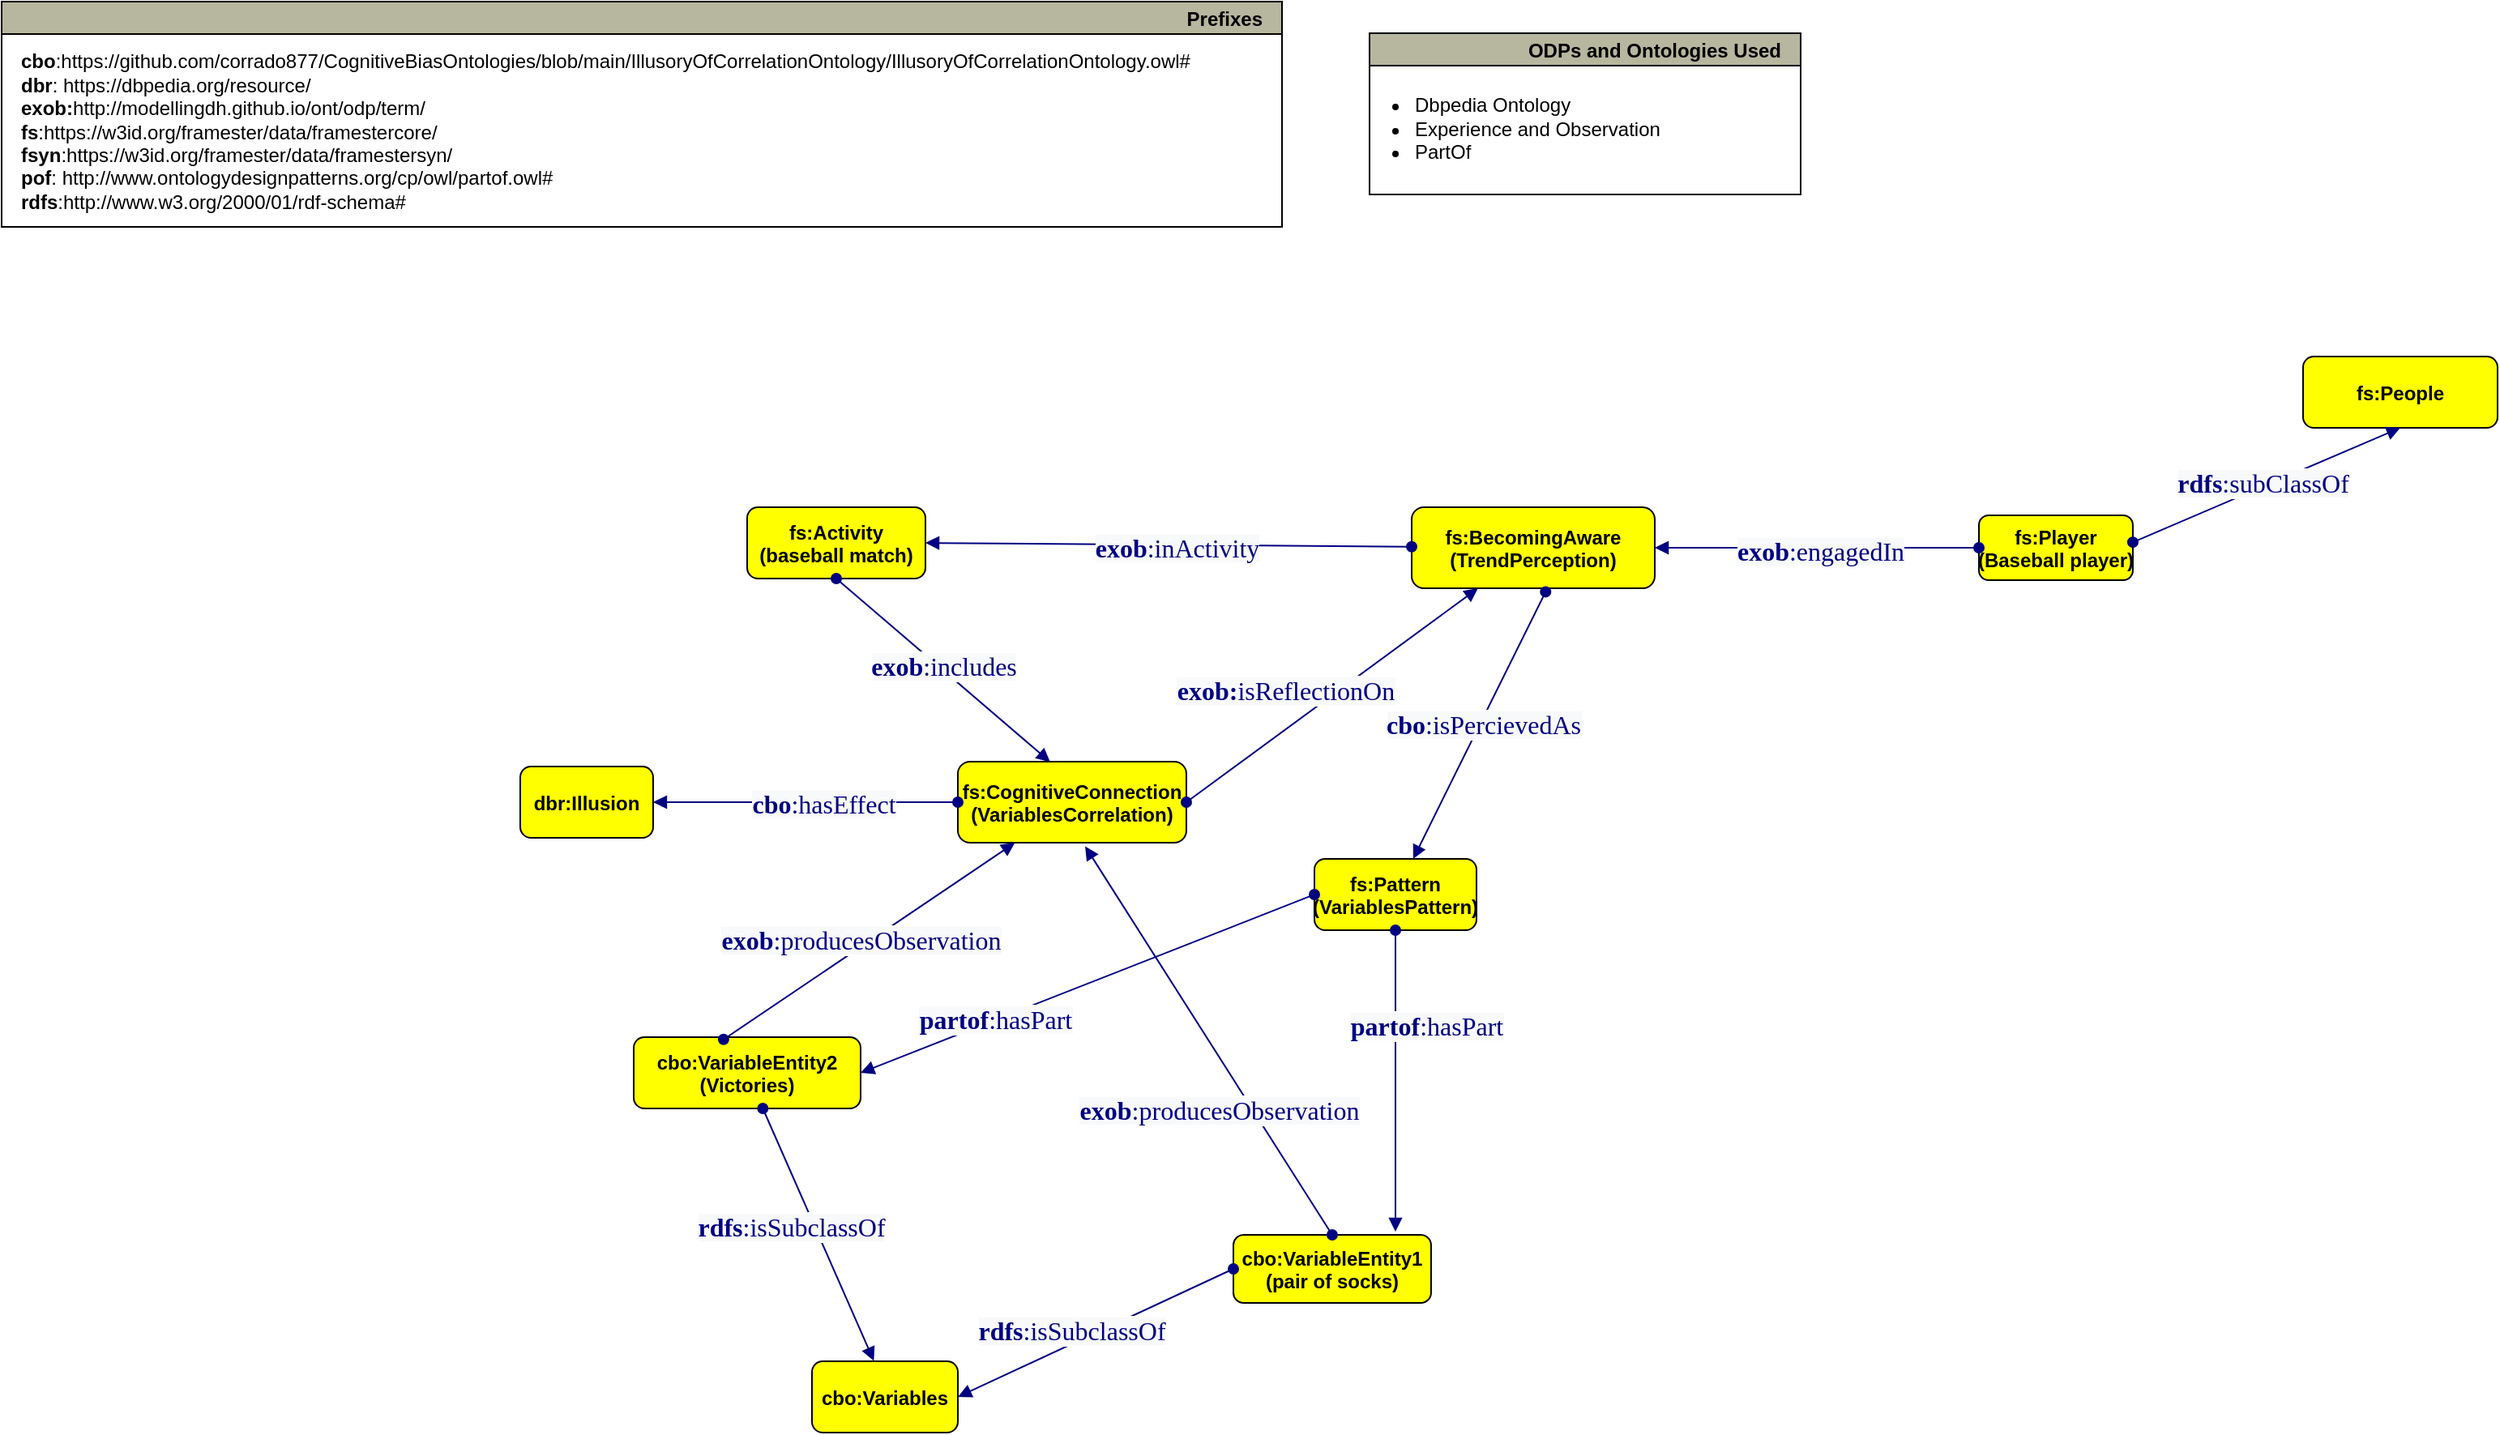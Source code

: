 <mxfile version="24.0.2" type="device">
  <diagram id="TT8WWTOxTNUSlIMXdxdx" name="Page-1">
    <mxGraphModel dx="1877" dy="1738" grid="1" gridSize="10" guides="1" tooltips="1" connect="1" arrows="1" fold="1" page="1" pageScale="1" pageWidth="827" pageHeight="1169" math="0" shadow="0">
      <root>
        <mxCell id="0" />
        <mxCell id="1" parent="0" />
        <mxCell id="SKrHwn_6_twiPewyShYr-1" value="fs:Player&#xa;(Baseball player)" style="graphMlID=n4;shape=rect;rounded=1;arcsize=30;fillColor=#ffff00;strokeColor=#000000;strokeWidth=1.0;fontStyle=1" parent="1" vertex="1">
          <mxGeometry x="630" y="128" width="94.97" height="40" as="geometry" />
        </mxCell>
        <mxCell id="68QGnL6lObhzxrOEoNof-1" value="" style="graphMlID=e0;rounded=0;endArrow=block;strokeColor=#000080;strokeWidth=1.0;startArrow=oval;startFill=1;endFill=1;exitX=0;exitY=0.5;exitDx=0;exitDy=0;entryX=1;entryY=0.5;entryDx=0;entryDy=0;" parent="1" source="SKrHwn_6_twiPewyShYr-1" target="RSyCqdyMON4DzPg3mdLE-1" edge="1">
          <mxGeometry relative="1" as="geometry">
            <mxPoint x="500" y="100" as="sourcePoint" />
            <mxPoint x="430" y="160" as="targetPoint" />
          </mxGeometry>
        </mxCell>
        <mxCell id="68QGnL6lObhzxrOEoNof-2" value="&lt;span style=&quot;color: rgb(0 , 0 , 128) ; font-family: &amp;quot;dialog&amp;quot; ; font-size: 16px ; background-color: rgb(248 , 249 , 250)&quot;&gt;&lt;b&gt;exob&lt;/b&gt;:engagedIn&lt;/span&gt;" style="text;html=1;align=center;verticalAlign=middle;resizable=0;points=[];labelBackgroundColor=#ffffff;" parent="68QGnL6lObhzxrOEoNof-1" vertex="1" connectable="0">
          <mxGeometry x="-0.017" y="2" relative="1" as="geometry">
            <mxPoint as="offset" />
          </mxGeometry>
        </mxCell>
        <mxCell id="RSyCqdyMON4DzPg3mdLE-1" value="fs:BecomingAware&#xa;(TrendPerception)" style="graphMlID=n4;shape=rect;rounded=1;arcsize=30;fillColor=#ffff00;strokeColor=#000000;strokeWidth=1.0;fontStyle=1" parent="1" vertex="1">
          <mxGeometry x="280" y="123" width="150" height="50" as="geometry" />
        </mxCell>
        <mxCell id="4798ugVQR6CEGWnT5jVD-1" value="" style="graphMlID=e0;rounded=0;endArrow=block;strokeColor=#000080;strokeWidth=1.0;startArrow=oval;startFill=1;endFill=1;entryX=1;entryY=0.5;entryDx=0;entryDy=0;" parent="1" source="RSyCqdyMON4DzPg3mdLE-1" target="cGCSp1flGnfeDs-r0S0j-1" edge="1">
          <mxGeometry relative="1" as="geometry">
            <mxPoint x="90" y="120" as="sourcePoint" />
            <mxPoint x="-10" y="148" as="targetPoint" />
          </mxGeometry>
        </mxCell>
        <mxCell id="4798ugVQR6CEGWnT5jVD-2" value="&lt;span style=&quot;color: rgb(0 , 0 , 128) ; font-family: &amp;quot;dialog&amp;quot; ; font-size: 16px ; background-color: rgb(248 , 249 , 250)&quot;&gt;&lt;b&gt;exob&lt;/b&gt;:inActivity&lt;/span&gt;" style="text;html=1;align=center;verticalAlign=middle;resizable=0;points=[];labelBackgroundColor=#ffffff;rotation=0;" parent="4798ugVQR6CEGWnT5jVD-1" vertex="1" connectable="0">
          <mxGeometry x="-0.017" y="2" relative="1" as="geometry">
            <mxPoint x="2" as="offset" />
          </mxGeometry>
        </mxCell>
        <mxCell id="cGCSp1flGnfeDs-r0S0j-1" value="fs:Activity&#xa;(baseball match)" style="graphMlID=n4;shape=rect;rounded=1;arcsize=30;fillColor=#ffff00;strokeColor=#000000;strokeWidth=1.0;fontStyle=1" parent="1" vertex="1">
          <mxGeometry x="-130" y="123" width="110" height="44" as="geometry" />
        </mxCell>
        <mxCell id="0dysBMGijNRupvYEnad4-1" value="fs:Pattern&#xa;(VariablesPattern)" style="graphMlID=n4;shape=rect;rounded=1;arcsize=30;fillColor=#ffff00;strokeColor=#000000;strokeWidth=1.0;fontStyle=1" parent="1" vertex="1">
          <mxGeometry x="220" y="340" width="100" height="44" as="geometry" />
        </mxCell>
        <mxCell id="0dysBMGijNRupvYEnad4-3" value="" style="graphMlID=e0;rounded=0;endArrow=block;strokeColor=#000080;strokeWidth=1.0;startArrow=oval;startFill=1;endFill=1;exitX=0.551;exitY=1.044;exitDx=0;exitDy=0;exitPerimeter=0;" parent="1" source="RSyCqdyMON4DzPg3mdLE-1" target="0dysBMGijNRupvYEnad4-1" edge="1">
          <mxGeometry relative="1" as="geometry">
            <mxPoint x="-50" y="300.082" as="sourcePoint" />
            <mxPoint x="101" y="300" as="targetPoint" />
          </mxGeometry>
        </mxCell>
        <mxCell id="0dysBMGijNRupvYEnad4-4" value="&lt;span style=&quot;color: rgb(0 , 0 , 128) ; font-family: &amp;quot;dialog&amp;quot; ; font-size: 16px ; background-color: rgb(248 , 249 , 250)&quot;&gt;&lt;b&gt;cbo&lt;/b&gt;:isPercievedAs&lt;/span&gt;" style="text;html=1;align=center;verticalAlign=middle;resizable=0;points=[];labelBackgroundColor=#ffffff;" parent="0dysBMGijNRupvYEnad4-3" vertex="1" connectable="0">
          <mxGeometry x="-0.017" y="2" relative="1" as="geometry">
            <mxPoint as="offset" />
          </mxGeometry>
        </mxCell>
        <mxCell id="Nfzc0pXYAsq9ZPCf8oNW-1" value="cbo:VariableEntity2&#xa;(Victories)" style="graphMlID=n4;shape=rect;rounded=1;arcsize=30;fillColor=#ffff00;strokeColor=#000000;strokeWidth=1.0;fontStyle=1" parent="1" vertex="1">
          <mxGeometry x="-200" y="450" width="140" height="44" as="geometry" />
        </mxCell>
        <mxCell id="PaXvCF6I9jZfVOhks1jT-1" value="cbo:VariableEntity1&#xa;(pair of socks)" style="graphMlID=n4;shape=rect;rounded=1;arcsize=30;fillColor=#ffff00;strokeColor=#000000;strokeWidth=1.0;fontStyle=1" parent="1" vertex="1">
          <mxGeometry x="170" y="572" width="121.97" height="42" as="geometry" />
        </mxCell>
        <mxCell id="5BQml85dscBmbz3Mg7MK-1" value="cbo:Variables" style="graphMlID=n4;shape=rect;rounded=1;arcsize=30;fillColor=#ffff00;strokeColor=#000000;strokeWidth=1.0;fontStyle=1" parent="1" vertex="1">
          <mxGeometry x="-90" y="650" width="90" height="44" as="geometry" />
        </mxCell>
        <mxCell id="r5BaJk7cRrCO1Sx6e4Hi-1" value="fs:CognitiveConnection&#xa;(VariablesCorrelation)" style="graphMlID=n4;shape=rect;rounded=1;arcsize=30;fillColor=#ffff00;strokeColor=#000000;strokeWidth=1.0;fontStyle=1" parent="1" vertex="1">
          <mxGeometry x="-1.776e-15" y="280" width="140.99" height="50" as="geometry" />
        </mxCell>
        <mxCell id="5zVd2lZ5E0JLYklkrZC7-1" value="dbr:Illusion" style="graphMlID=n4;shape=rect;rounded=1;arcsize=30;fillColor=#ffff00;strokeColor=#000000;strokeWidth=1.0;fontStyle=1" parent="1" vertex="1">
          <mxGeometry x="-270" y="283" width="81.968" height="44" as="geometry" />
        </mxCell>
        <mxCell id="fdhvtoYpFGsnpXYKr_OA-1" value="" style="graphMlID=e0;rounded=0;endArrow=block;strokeColor=#000080;strokeWidth=1.0;startArrow=oval;startFill=1;endFill=1;exitX=1;exitY=0.5;exitDx=0;exitDy=0;" parent="1" source="r5BaJk7cRrCO1Sx6e4Hi-1" target="RSyCqdyMON4DzPg3mdLE-1" edge="1">
          <mxGeometry relative="1" as="geometry">
            <mxPoint x="10" y="420" as="sourcePoint" />
            <mxPoint x="213" y="247" as="targetPoint" />
          </mxGeometry>
        </mxCell>
        <mxCell id="fdhvtoYpFGsnpXYKr_OA-2" value="&lt;span style=&quot;color: rgb(0 , 0 , 128) ; font-family: &amp;quot;dialog&amp;quot; ; font-size: 16px ; background-color: rgb(248 , 249 , 250)&quot;&gt;&lt;b&gt;exob:&lt;/b&gt;isReflectionOn&lt;/span&gt;" style="text;html=1;align=center;verticalAlign=middle;resizable=0;points=[];labelBackgroundColor=#ffffff;" parent="fdhvtoYpFGsnpXYKr_OA-1" vertex="1" connectable="0">
          <mxGeometry x="-0.017" y="2" relative="1" as="geometry">
            <mxPoint x="-26" y="-3" as="offset" />
          </mxGeometry>
        </mxCell>
        <mxCell id="IVDwkpUoPfl4zHWqHd1Y-1" value="" style="graphMlID=e0;rounded=0;endArrow=block;strokeColor=#000080;strokeWidth=1.0;startArrow=oval;startFill=1;endFill=1;exitX=0;exitY=0.5;exitDx=0;exitDy=0;entryX=1;entryY=0.5;entryDx=0;entryDy=0;" parent="1" source="r5BaJk7cRrCO1Sx6e4Hi-1" target="5zVd2lZ5E0JLYklkrZC7-1" edge="1">
          <mxGeometry relative="1" as="geometry">
            <mxPoint x="-40" y="370" as="sourcePoint" />
            <mxPoint x="107" y="391" as="targetPoint" />
          </mxGeometry>
        </mxCell>
        <mxCell id="IVDwkpUoPfl4zHWqHd1Y-2" value="&lt;span style=&quot;color: rgb(0 , 0 , 128) ; font-family: &amp;quot;dialog&amp;quot; ; font-size: 16px ; background-color: rgb(248 , 249 , 250)&quot;&gt;&lt;b&gt;cbo&lt;/b&gt;:hasEffect&lt;/span&gt;" style="text;html=1;align=center;verticalAlign=middle;resizable=0;points=[];labelBackgroundColor=#ffffff;" parent="IVDwkpUoPfl4zHWqHd1Y-1" vertex="1" connectable="0">
          <mxGeometry x="-0.017" y="2" relative="1" as="geometry">
            <mxPoint x="9" y="-1" as="offset" />
          </mxGeometry>
        </mxCell>
        <mxCell id="nUIWDEqcpl7onQj3Z09r-1" value="" style="graphMlID=e0;rounded=0;endArrow=block;strokeColor=#000080;strokeWidth=1.0;startArrow=oval;startFill=1;endFill=1;exitX=0.5;exitY=1;exitDx=0;exitDy=0;entryX=0.404;entryY=0.004;entryDx=0;entryDy=0;entryPerimeter=0;" parent="1" source="cGCSp1flGnfeDs-r0S0j-1" target="r5BaJk7cRrCO1Sx6e4Hi-1" edge="1">
          <mxGeometry relative="1" as="geometry">
            <mxPoint x="-240" y="180" as="sourcePoint" />
            <mxPoint x="57" y="394" as="targetPoint" />
          </mxGeometry>
        </mxCell>
        <mxCell id="nUIWDEqcpl7onQj3Z09r-2" value="&lt;font face=&quot;dialog&quot; color=&quot;#000080&quot;&gt;&lt;span style=&quot;font-size: 16px; background-color: rgb(248, 249, 250);&quot;&gt;&lt;b&gt;exob&lt;/b&gt;:includes&lt;/span&gt;&lt;/font&gt;" style="text;html=1;align=center;verticalAlign=middle;resizable=0;points=[];labelBackgroundColor=#ffffff;" parent="nUIWDEqcpl7onQj3Z09r-1" vertex="1" connectable="0">
          <mxGeometry x="-0.017" y="2" relative="1" as="geometry">
            <mxPoint as="offset" />
          </mxGeometry>
        </mxCell>
        <mxCell id="N8_dEedzuJTawHIxHsca-1" value="" style="graphMlID=e0;rounded=0;endArrow=block;strokeColor=#000080;strokeWidth=1.0;startArrow=oval;startFill=1;endFill=1;exitX=0;exitY=0.5;exitDx=0;exitDy=0;entryX=1;entryY=0.5;entryDx=0;entryDy=0;" parent="1" source="0dysBMGijNRupvYEnad4-1" target="Nfzc0pXYAsq9ZPCf8oNW-1" edge="1">
          <mxGeometry relative="1" as="geometry">
            <mxPoint x="87" y="638" as="sourcePoint" />
            <mxPoint x="-120" y="430" as="targetPoint" />
          </mxGeometry>
        </mxCell>
        <mxCell id="N8_dEedzuJTawHIxHsca-2" value="&lt;span style=&quot;color: rgb(0 , 0 , 128) ; font-family: &amp;quot;dialog&amp;quot; ; font-size: 16px ; background-color: rgb(248 , 249 , 250)&quot;&gt;&lt;b&gt;partof&lt;/b&gt;:hasPart&lt;/span&gt;" style="text;html=1;align=center;verticalAlign=middle;resizable=0;points=[];labelBackgroundColor=#ffffff;" parent="N8_dEedzuJTawHIxHsca-1" vertex="1" connectable="0">
          <mxGeometry x="-0.017" y="2" relative="1" as="geometry">
            <mxPoint x="-60" y="21" as="offset" />
          </mxGeometry>
        </mxCell>
        <mxCell id="N8_dEedzuJTawHIxHsca-3" value="" style="graphMlID=e0;rounded=0;endArrow=block;strokeColor=#000080;strokeWidth=1.0;startArrow=oval;startFill=1;endFill=1;exitX=0.5;exitY=1;exitDx=0;exitDy=0;" parent="1" source="0dysBMGijNRupvYEnad4-1" edge="1">
          <mxGeometry relative="1" as="geometry">
            <mxPoint x="550" y="738" as="sourcePoint" />
            <mxPoint x="270" y="570" as="targetPoint" />
          </mxGeometry>
        </mxCell>
        <mxCell id="N8_dEedzuJTawHIxHsca-4" value="&lt;span style=&quot;color: rgb(0 , 0 , 128) ; font-family: &amp;quot;dialog&amp;quot; ; font-size: 16px ; background-color: rgb(248 , 249 , 250)&quot;&gt;&lt;b&gt;partof&lt;/b&gt;:hasPart&lt;/span&gt;" style="text;html=1;align=center;verticalAlign=middle;resizable=0;points=[];labelBackgroundColor=#ffffff;" parent="N8_dEedzuJTawHIxHsca-3" vertex="1" connectable="0">
          <mxGeometry x="-0.017" y="2" relative="1" as="geometry">
            <mxPoint x="17" y="-33" as="offset" />
          </mxGeometry>
        </mxCell>
        <mxCell id="xXYNyH8PM82zc2_0ryIh-1" value="" style="graphMlID=e0;rounded=0;endArrow=block;strokeColor=#000080;strokeWidth=1.0;startArrow=oval;startFill=1;endFill=1;entryX=0.557;entryY=1.044;entryDx=0;entryDy=0;exitX=0.5;exitY=0;exitDx=0;exitDy=0;entryPerimeter=0;" parent="1" source="PaXvCF6I9jZfVOhks1jT-1" target="r5BaJk7cRrCO1Sx6e4Hi-1" edge="1">
          <mxGeometry relative="1" as="geometry">
            <mxPoint x="380" y="590" as="sourcePoint" />
            <mxPoint x="250" y="452" as="targetPoint" />
          </mxGeometry>
        </mxCell>
        <mxCell id="xXYNyH8PM82zc2_0ryIh-2" value="&lt;span style=&quot;color: rgb(0 , 0 , 128) ; font-family: &amp;quot;dialog&amp;quot; ; font-size: 16px ; background-color: rgb(248 , 249 , 250)&quot;&gt;&lt;b&gt;exob&lt;/b&gt;:producesObservation&lt;/span&gt;" style="text;html=1;align=center;verticalAlign=middle;resizable=0;points=[];labelBackgroundColor=#ffffff;" parent="xXYNyH8PM82zc2_0ryIh-1" vertex="1" connectable="0">
          <mxGeometry x="-0.017" y="2" relative="1" as="geometry">
            <mxPoint x="6" y="39" as="offset" />
          </mxGeometry>
        </mxCell>
        <mxCell id="xXYNyH8PM82zc2_0ryIh-3" value="" style="graphMlID=e0;rounded=0;endArrow=block;strokeColor=#000080;strokeWidth=1.0;startArrow=oval;startFill=1;endFill=1;entryX=0.25;entryY=1;entryDx=0;entryDy=0;exitX=0.396;exitY=0.032;exitDx=0;exitDy=0;exitPerimeter=0;" parent="1" source="Nfzc0pXYAsq9ZPCf8oNW-1" target="r5BaJk7cRrCO1Sx6e4Hi-1" edge="1">
          <mxGeometry relative="1" as="geometry">
            <mxPoint x="-240" y="668" as="sourcePoint" />
            <mxPoint x="-370" y="530" as="targetPoint" />
          </mxGeometry>
        </mxCell>
        <mxCell id="xXYNyH8PM82zc2_0ryIh-4" value="&lt;span style=&quot;color: rgb(0 , 0 , 128) ; font-family: &amp;quot;dialog&amp;quot; ; font-size: 16px ; background-color: rgb(248 , 249 , 250)&quot;&gt;&lt;b&gt;exob&lt;/b&gt;:producesObservation&lt;/span&gt;" style="text;html=1;align=center;verticalAlign=middle;resizable=0;points=[];labelBackgroundColor=#ffffff;" parent="xXYNyH8PM82zc2_0ryIh-3" vertex="1" connectable="0">
          <mxGeometry x="-0.017" y="2" relative="1" as="geometry">
            <mxPoint x="-3" as="offset" />
          </mxGeometry>
        </mxCell>
        <mxCell id="gFf9Clijs_YTwqMRUAkc-1" value="" style="graphMlID=e0;rounded=0;endArrow=block;strokeColor=#000080;strokeWidth=1.0;startArrow=oval;startFill=1;endFill=1;entryX=1;entryY=0.5;entryDx=0;entryDy=0;exitX=0;exitY=0.5;exitDx=0;exitDy=0;" parent="1" source="PaXvCF6I9jZfVOhks1jT-1" target="5BQml85dscBmbz3Mg7MK-1" edge="1">
          <mxGeometry relative="1" as="geometry">
            <mxPoint x="-170" y="610" as="sourcePoint" />
            <mxPoint x="-327" y="787" as="targetPoint" />
          </mxGeometry>
        </mxCell>
        <mxCell id="gFf9Clijs_YTwqMRUAkc-2" value="&lt;span style=&quot;color: rgb(0 , 0 , 128) ; font-family: &amp;quot;dialog&amp;quot; ; font-size: 16px ; background-color: rgb(248 , 249 , 250)&quot;&gt;&lt;b&gt;rdfs&lt;/b&gt;:isSubclassOf&lt;/span&gt;" style="text;html=1;align=center;verticalAlign=middle;resizable=0;points=[];labelBackgroundColor=#ffffff;" parent="gFf9Clijs_YTwqMRUAkc-1" vertex="1" connectable="0">
          <mxGeometry x="-0.017" y="2" relative="1" as="geometry">
            <mxPoint x="-18" y="-3" as="offset" />
          </mxGeometry>
        </mxCell>
        <mxCell id="gFf9Clijs_YTwqMRUAkc-3" value="" style="graphMlID=e0;rounded=0;endArrow=block;strokeColor=#000080;strokeWidth=1.0;startArrow=oval;startFill=1;endFill=1;entryX=0.424;entryY=-0.005;entryDx=0;entryDy=0;entryPerimeter=0;" parent="1" source="Nfzc0pXYAsq9ZPCf8oNW-1" target="5BQml85dscBmbz3Mg7MK-1" edge="1">
          <mxGeometry relative="1" as="geometry">
            <mxPoint x="-300" y="560" as="sourcePoint" />
            <mxPoint x="-457" y="737" as="targetPoint" />
          </mxGeometry>
        </mxCell>
        <mxCell id="gFf9Clijs_YTwqMRUAkc-4" value="&lt;span style=&quot;color: rgb(0 , 0 , 128) ; font-family: &amp;quot;dialog&amp;quot; ; font-size: 16px ; background-color: rgb(248 , 249 , 250)&quot;&gt;&lt;b&gt;rdfs&lt;/b&gt;:isSubclassOf&lt;/span&gt;" style="text;html=1;align=center;verticalAlign=middle;resizable=0;points=[];labelBackgroundColor=#ffffff;" parent="gFf9Clijs_YTwqMRUAkc-3" vertex="1" connectable="0">
          <mxGeometry x="-0.017" y="2" relative="1" as="geometry">
            <mxPoint x="-18" y="-3" as="offset" />
          </mxGeometry>
        </mxCell>
        <mxCell id="OTY550xhVwq2-4uswx8X-1" value="Prefixes" style="graphMlID=n0;shape=swimlane;startSize=20;fillColor=#b7b69e;strokeColor=#000000;strokeWidth=1.0;align=right;spacingRight=10;fontStyle=1" parent="1" vertex="1">
          <mxGeometry x="-590" y="-189" width="790" height="139" as="geometry">
            <mxRectangle x="-550" y="110" width="100" height="30" as="alternateBounds" />
          </mxGeometry>
        </mxCell>
        <UserObject label="&lt;font style=&quot;font-size: 12px;&quot;&gt;&lt;br&gt;&lt;/font&gt;&lt;div style=&quot;&quot;&gt;&lt;font style=&quot;font-size: 12px;&quot;&gt;&lt;b&gt;cbo&lt;/b&gt;:https://github.com/corrado877/CognitiveBiasOntologies/blob/main/IllusoryOfCorrelationOntology/IllusoryOfCorrelationOntology.owl#&lt;/font&gt;&lt;div style=&quot;&quot;&gt;&lt;font style=&quot;font-size: 12px;&quot;&gt;&lt;b&gt;dbr&lt;/b&gt;: https://dbpedia.org/resource/&lt;br&gt;&lt;b style=&quot;&quot;&gt;&lt;font style=&quot;font-size: 12px;&quot;&gt;exob&lt;font style=&quot;font-size: 12px;&quot;&gt;:&lt;/font&gt;&lt;/font&gt;&lt;/b&gt;&lt;span style=&quot;border-color: var(--border-color); background-color: initial;&quot;&gt;&lt;span style=&quot;font-family: sans-serif; text-align: justify; background-color: rgb(255, 255, 255);&quot;&gt;&lt;font style=&quot;font-size: 12px;&quot;&gt;http://modellingdh.github.io/ont/odp/term/&lt;/font&gt;&lt;/span&gt;&lt;br&gt;&lt;b style=&quot;border-color: var(--border-color);&quot;&gt;fs&lt;/b&gt;&lt;span style=&quot;&quot;&gt;:https://w3id.org/framester/data/framestercore/&lt;/span&gt;&lt;/span&gt;&lt;/font&gt;&lt;/div&gt;&lt;div style=&quot;&quot;&gt;&lt;font style=&quot;font-size: 12px;&quot;&gt;&lt;span style=&quot;border-color: var(--border-color); background-color: initial;&quot;&gt;&lt;b style=&quot;&quot;&gt;fsyn&lt;/b&gt;:https://w3id.org/framester/data/framestersyn/&lt;br&gt;&lt;/span&gt;&lt;b style=&quot;border-color: var(--border-color);&quot;&gt;pof&lt;/b&gt;:&amp;nbsp;&lt;span style=&quot;border-color: var(--border-color); background-color: initial;&quot;&gt;http://www.ontologydesignpatterns.org/cp/owl/partof.owl#&lt;/span&gt;&lt;br&gt;&lt;b style=&quot;&quot;&gt;rdfs&lt;/b&gt;:http://www.w3.org/2000/01/rdf-schema#&lt;/font&gt;&lt;/div&gt;&lt;/div&gt;" link="http://www.w3.org/2000/01/rdf-schema#" id="OTY550xhVwq2-4uswx8X-2">
          <mxCell style="text;whiteSpace=wrap;html=1;" parent="OTY550xhVwq2-4uswx8X-1" vertex="1">
            <mxGeometry x="10" y="9" width="640" height="170" as="geometry" />
          </mxCell>
        </UserObject>
        <mxCell id="NmjNTOWCWf52FdYZ6F1o-1" value="ODPs and Ontologies Used" style="graphMlID=n0;shape=swimlane;startSize=20;fillColor=#b7b69e;strokeColor=#000000;strokeWidth=1.0;align=right;spacingRight=10;fontStyle=1" parent="1" vertex="1">
          <mxGeometry x="254" y="-169.5" width="266" height="99.5" as="geometry">
            <mxRectangle x="517.49" y="-170" width="200" height="30" as="alternateBounds" />
          </mxGeometry>
        </mxCell>
        <mxCell id="NmjNTOWCWf52FdYZ6F1o-2" value="&lt;div&gt;&lt;br&gt;&lt;/div&gt;&lt;ul&gt;&lt;li style=&quot;border-color: var(--border-color);&quot;&gt;Dbpedia Ontology&lt;/li&gt;&lt;li style=&quot;border-color: var(--border-color);&quot;&gt;Experience and Observation&lt;/li&gt;&lt;li&gt;PartOf&lt;/li&gt;&lt;/ul&gt;" style="text;html=1;strokeColor=none;fillColor=none;align=left;verticalAlign=middle;whiteSpace=wrap;rounded=0;" parent="NmjNTOWCWf52FdYZ6F1o-1" vertex="1">
          <mxGeometry x="-14" y="-19.5" width="270" height="141" as="geometry" />
        </mxCell>
        <mxCell id="XRqINVUKroPxstG0D4da-1" value="fs:People" style="graphMlID=n4;shape=rect;rounded=1;arcsize=30;fillColor=#ffff00;strokeColor=#000000;strokeWidth=1.0;fontStyle=1" parent="1" vertex="1">
          <mxGeometry x="830" y="30" width="120" height="44" as="geometry" />
        </mxCell>
        <mxCell id="XRqINVUKroPxstG0D4da-2" value="" style="graphMlID=e0;rounded=0;endArrow=block;strokeColor=#000080;strokeWidth=1.0;startArrow=oval;startFill=1;endFill=1;entryX=0.5;entryY=1;entryDx=0;entryDy=0;" parent="1" target="XRqINVUKroPxstG0D4da-1" edge="1">
          <mxGeometry relative="1" as="geometry">
            <mxPoint x="724.97" y="144.582" as="sourcePoint" />
            <mxPoint x="875.97" y="144.5" as="targetPoint" />
          </mxGeometry>
        </mxCell>
        <mxCell id="XRqINVUKroPxstG0D4da-3" value="&lt;span style=&quot;color: rgb(0 , 0 , 128) ; font-family: &amp;quot;dialog&amp;quot; ; font-size: 16px ; background-color: rgb(248 , 249 , 250)&quot;&gt;&lt;b&gt;rdfs&lt;/b&gt;:subClassOf&lt;/span&gt;" style="text;html=1;align=center;verticalAlign=middle;resizable=0;points=[];labelBackgroundColor=#ffffff;" parent="XRqINVUKroPxstG0D4da-2" vertex="1" connectable="0">
          <mxGeometry x="-0.017" y="2" relative="1" as="geometry">
            <mxPoint as="offset" />
          </mxGeometry>
        </mxCell>
      </root>
    </mxGraphModel>
  </diagram>
</mxfile>
